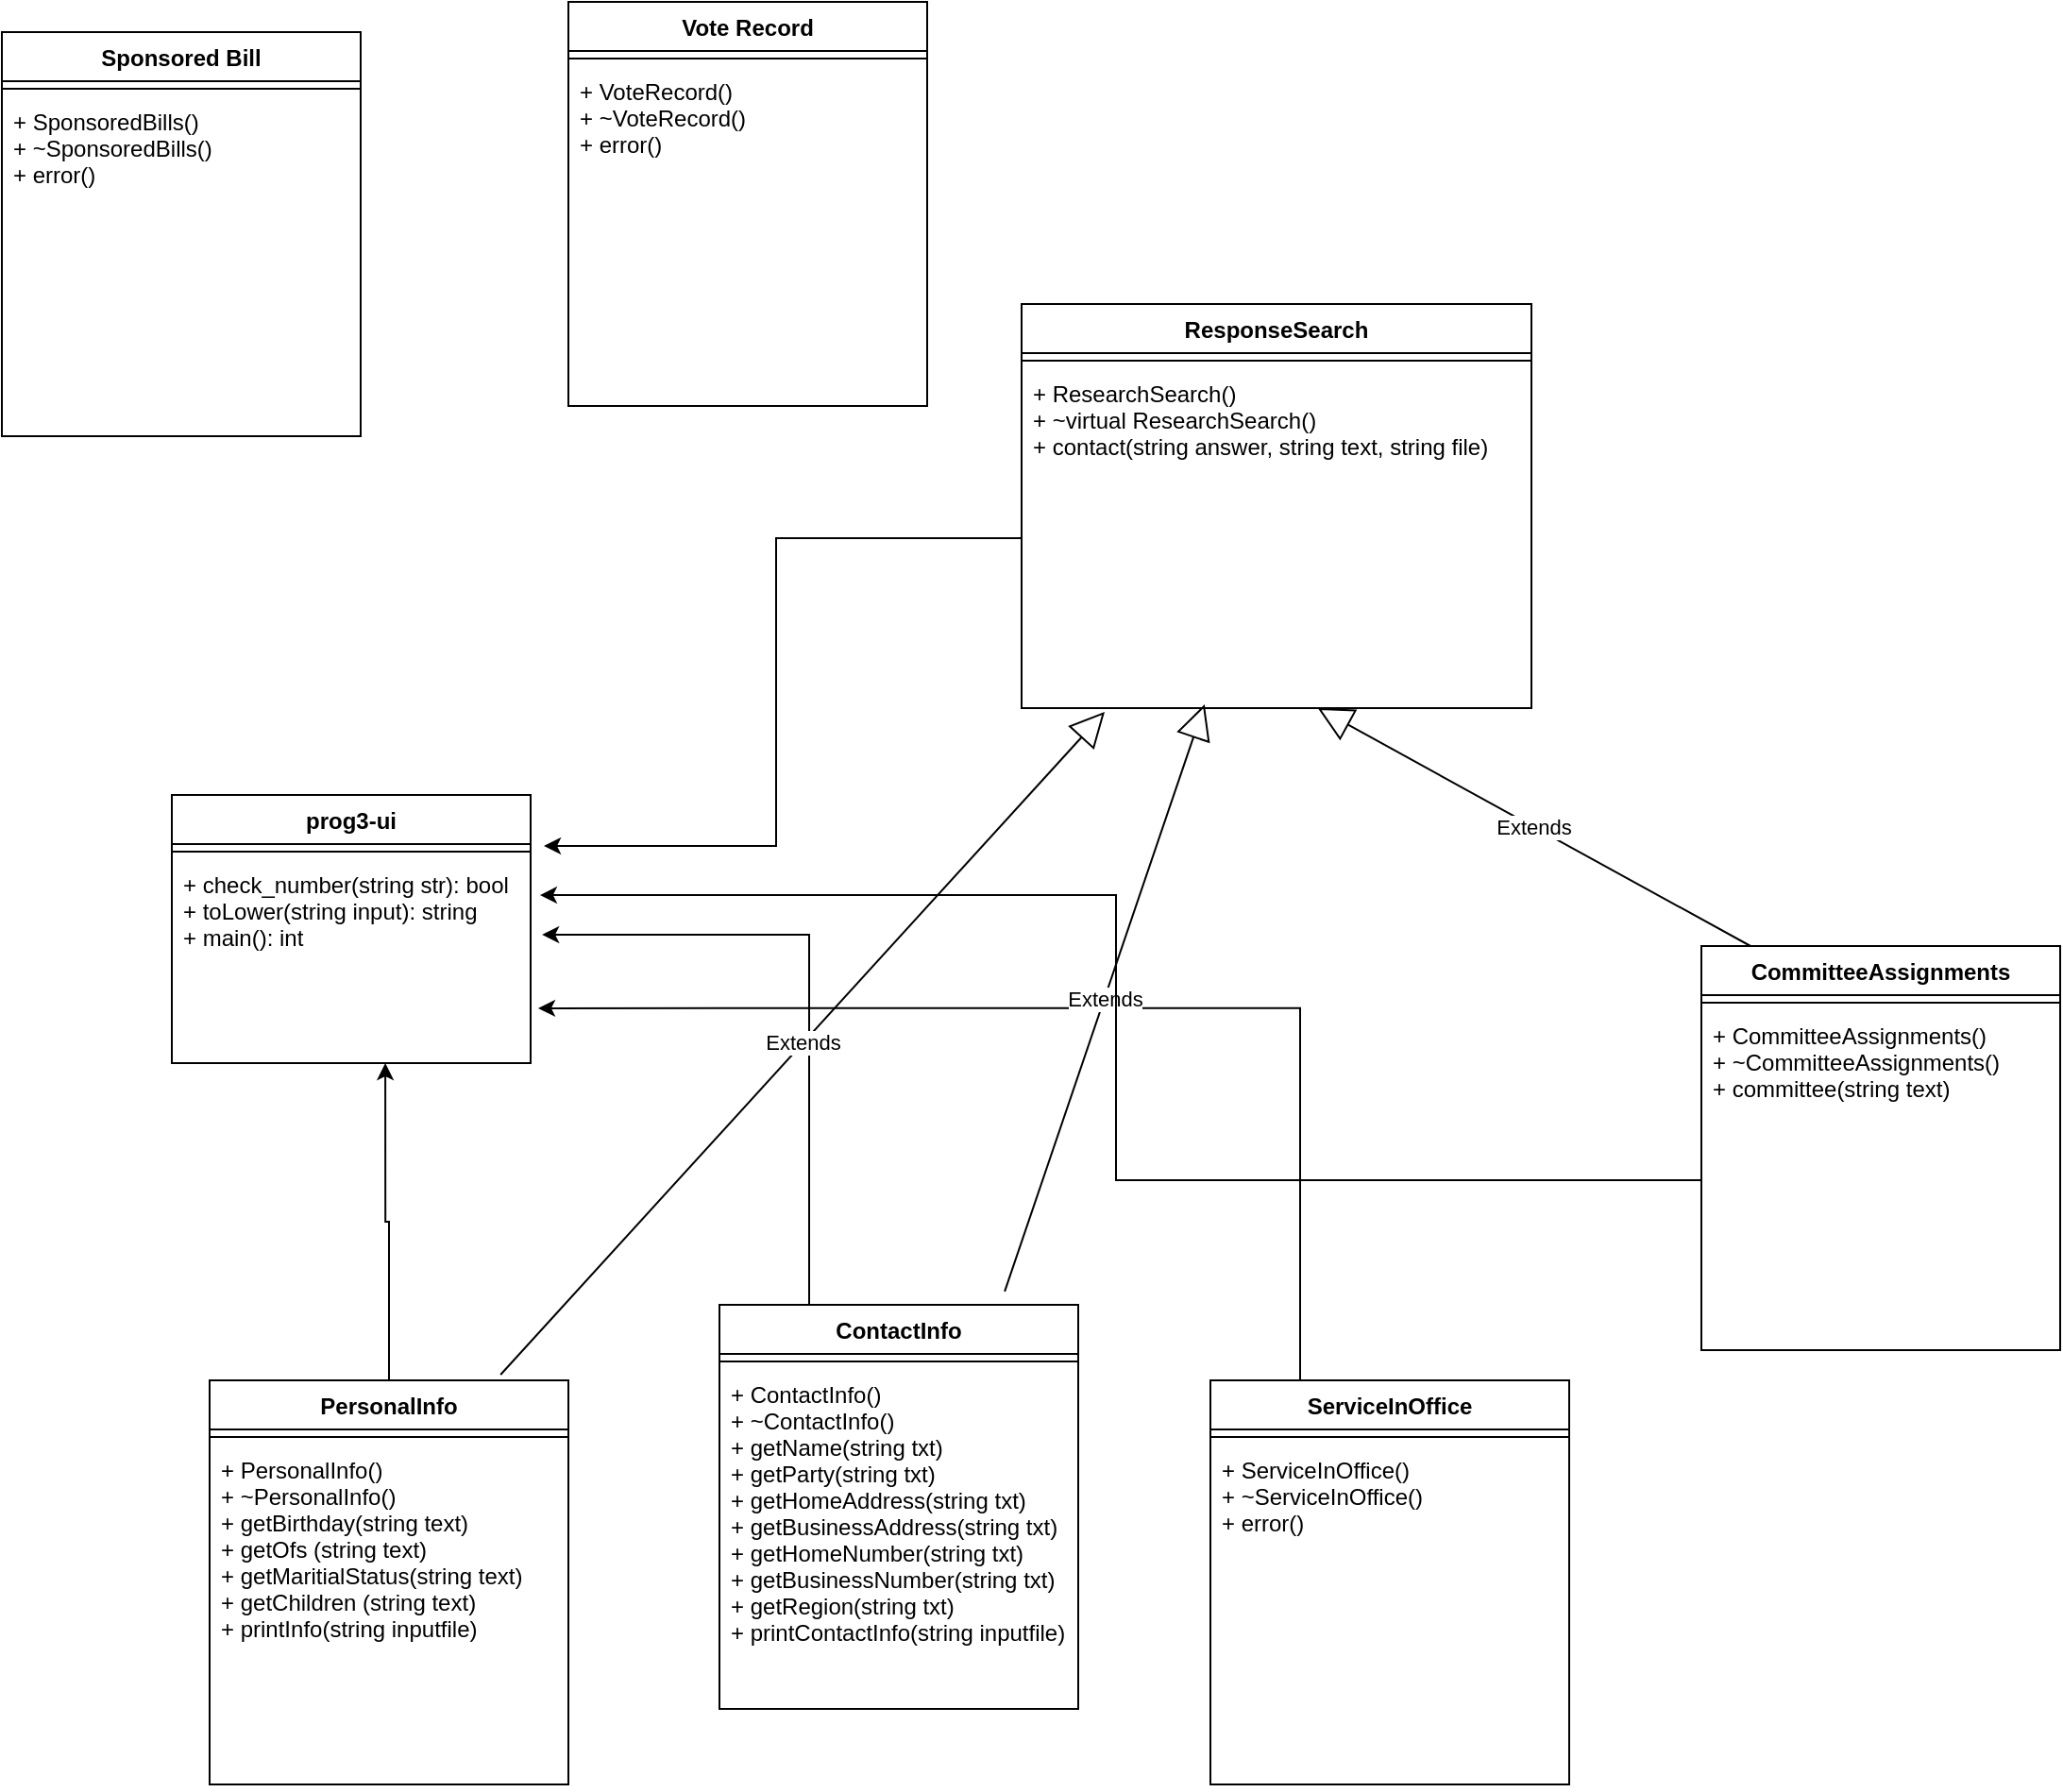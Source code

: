 <mxfile version="16.6.2" type="device"><diagram id="S7s00gTEdUIGGjVKUC4F" name="Page-1"><mxGraphModel dx="1888" dy="2642" grid="1" gridSize="10" guides="1" tooltips="1" connect="1" arrows="1" fold="1" page="1" pageScale="1" pageWidth="850" pageHeight="1100" math="0" shadow="0"><root><mxCell id="0"/><mxCell id="1" parent="0"/><mxCell id="wF4VaVYUHk4kGWDwgYW5-43" style="edgeStyle=orthogonalEdgeStyle;rounded=0;orthogonalLoop=1;jettySize=auto;html=1;entryX=0.595;entryY=1;entryDx=0;entryDy=0;entryPerimeter=0;" edge="1" parent="1" source="wF4VaVYUHk4kGWDwgYW5-6" target="wF4VaVYUHk4kGWDwgYW5-29"><mxGeometry relative="1" as="geometry"/></mxCell><mxCell id="wF4VaVYUHk4kGWDwgYW5-6" value="PersonalInfo" style="swimlane;fontStyle=1;align=center;verticalAlign=top;childLayout=stackLayout;horizontal=1;startSize=26;horizontalStack=0;resizeParent=1;resizeParentMax=0;resizeLast=0;collapsible=1;marginBottom=0;" vertex="1" parent="1"><mxGeometry x="90" y="-600" width="190" height="214" as="geometry"/></mxCell><mxCell id="wF4VaVYUHk4kGWDwgYW5-8" value="" style="line;strokeWidth=1;fillColor=none;align=left;verticalAlign=middle;spacingTop=-1;spacingLeft=3;spacingRight=3;rotatable=0;labelPosition=right;points=[];portConstraint=eastwest;" vertex="1" parent="wF4VaVYUHk4kGWDwgYW5-6"><mxGeometry y="26" width="190" height="8" as="geometry"/></mxCell><mxCell id="wF4VaVYUHk4kGWDwgYW5-9" value="+ PersonalInfo()&#10;+ ~PersonalInfo()&#10;+ getBirthday(string text)&#10;+ getOfs (string text)&#10;+ getMaritialStatus(string text)&#10;+ getChildren (string text)&#10;+ printInfo(string inputfile)&#10;" style="text;strokeColor=none;fillColor=none;align=left;verticalAlign=top;spacingLeft=4;spacingRight=4;overflow=hidden;rotatable=0;points=[[0,0.5],[1,0.5]];portConstraint=eastwest;" vertex="1" parent="wF4VaVYUHk4kGWDwgYW5-6"><mxGeometry y="34" width="190" height="180" as="geometry"/></mxCell><mxCell id="wF4VaVYUHk4kGWDwgYW5-42" style="edgeStyle=orthogonalEdgeStyle;rounded=0;orthogonalLoop=1;jettySize=auto;html=1;exitX=0.25;exitY=0;exitDx=0;exitDy=0;entryX=1.032;entryY=0.37;entryDx=0;entryDy=0;entryPerimeter=0;" edge="1" parent="1" source="wF4VaVYUHk4kGWDwgYW5-12" target="wF4VaVYUHk4kGWDwgYW5-29"><mxGeometry relative="1" as="geometry"/></mxCell><mxCell id="wF4VaVYUHk4kGWDwgYW5-12" value="ContactInfo" style="swimlane;fontStyle=1;align=center;verticalAlign=top;childLayout=stackLayout;horizontal=1;startSize=26;horizontalStack=0;resizeParent=1;resizeParentMax=0;resizeLast=0;collapsible=1;marginBottom=0;" vertex="1" parent="1"><mxGeometry x="360" y="-640" width="190" height="214" as="geometry"/></mxCell><mxCell id="wF4VaVYUHk4kGWDwgYW5-13" value="" style="line;strokeWidth=1;fillColor=none;align=left;verticalAlign=middle;spacingTop=-1;spacingLeft=3;spacingRight=3;rotatable=0;labelPosition=right;points=[];portConstraint=eastwest;" vertex="1" parent="wF4VaVYUHk4kGWDwgYW5-12"><mxGeometry y="26" width="190" height="8" as="geometry"/></mxCell><mxCell id="wF4VaVYUHk4kGWDwgYW5-14" value="+ ContactInfo()&#10;+ ~ContactInfo()&#10;+ getName(string txt)&#10;+ getParty(string txt)&#10;+ getHomeAddress(string txt)&#10;+ getBusinessAddress(string txt)&#10;+ getHomeNumber(string txt)&#10;+ getBusinessNumber(string txt)&#10;+ getRegion(string txt)&#10;+ printContactInfo(string inputfile)" style="text;strokeColor=none;fillColor=none;align=left;verticalAlign=top;spacingLeft=4;spacingRight=4;overflow=hidden;rotatable=0;points=[[0,0.5],[1,0.5]];portConstraint=eastwest;" vertex="1" parent="wF4VaVYUHk4kGWDwgYW5-12"><mxGeometry y="34" width="190" height="180" as="geometry"/></mxCell><mxCell id="wF4VaVYUHk4kGWDwgYW5-40" style="edgeStyle=orthogonalEdgeStyle;rounded=0;orthogonalLoop=1;jettySize=auto;html=1;exitX=0.25;exitY=0;exitDx=0;exitDy=0;entryX=1.021;entryY=0.731;entryDx=0;entryDy=0;entryPerimeter=0;" edge="1" parent="1" source="wF4VaVYUHk4kGWDwgYW5-15" target="wF4VaVYUHk4kGWDwgYW5-29"><mxGeometry relative="1" as="geometry"/></mxCell><mxCell id="wF4VaVYUHk4kGWDwgYW5-15" value="ServiceInOffice" style="swimlane;fontStyle=1;align=center;verticalAlign=top;childLayout=stackLayout;horizontal=1;startSize=26;horizontalStack=0;resizeParent=1;resizeParentMax=0;resizeLast=0;collapsible=1;marginBottom=0;" vertex="1" parent="1"><mxGeometry x="620" y="-600" width="190" height="214" as="geometry"/></mxCell><mxCell id="wF4VaVYUHk4kGWDwgYW5-16" value="" style="line;strokeWidth=1;fillColor=none;align=left;verticalAlign=middle;spacingTop=-1;spacingLeft=3;spacingRight=3;rotatable=0;labelPosition=right;points=[];portConstraint=eastwest;" vertex="1" parent="wF4VaVYUHk4kGWDwgYW5-15"><mxGeometry y="26" width="190" height="8" as="geometry"/></mxCell><mxCell id="wF4VaVYUHk4kGWDwgYW5-17" value="+ ServiceInOffice()&#10;+ ~ServiceInOffice()&#10;+ error()&#10;" style="text;strokeColor=none;fillColor=none;align=left;verticalAlign=top;spacingLeft=4;spacingRight=4;overflow=hidden;rotatable=0;points=[[0,0.5],[1,0.5]];portConstraint=eastwest;" vertex="1" parent="wF4VaVYUHk4kGWDwgYW5-15"><mxGeometry y="34" width="190" height="180" as="geometry"/></mxCell><mxCell id="wF4VaVYUHk4kGWDwgYW5-18" value="Sponsored Bill" style="swimlane;fontStyle=1;align=center;verticalAlign=top;childLayout=stackLayout;horizontal=1;startSize=26;horizontalStack=0;resizeParent=1;resizeParentMax=0;resizeLast=0;collapsible=1;marginBottom=0;" vertex="1" parent="1"><mxGeometry x="-20" y="-1314" width="190" height="214" as="geometry"/></mxCell><mxCell id="wF4VaVYUHk4kGWDwgYW5-19" value="" style="line;strokeWidth=1;fillColor=none;align=left;verticalAlign=middle;spacingTop=-1;spacingLeft=3;spacingRight=3;rotatable=0;labelPosition=right;points=[];portConstraint=eastwest;" vertex="1" parent="wF4VaVYUHk4kGWDwgYW5-18"><mxGeometry y="26" width="190" height="8" as="geometry"/></mxCell><mxCell id="wF4VaVYUHk4kGWDwgYW5-20" value="+ SponsoredBills()&#10;+ ~SponsoredBills()&#10;+ error()&#10;" style="text;strokeColor=none;fillColor=none;align=left;verticalAlign=top;spacingLeft=4;spacingRight=4;overflow=hidden;rotatable=0;points=[[0,0.5],[1,0.5]];portConstraint=eastwest;" vertex="1" parent="wF4VaVYUHk4kGWDwgYW5-18"><mxGeometry y="34" width="190" height="180" as="geometry"/></mxCell><mxCell id="wF4VaVYUHk4kGWDwgYW5-21" value="Vote Record" style="swimlane;fontStyle=1;align=center;verticalAlign=top;childLayout=stackLayout;horizontal=1;startSize=26;horizontalStack=0;resizeParent=1;resizeParentMax=0;resizeLast=0;collapsible=1;marginBottom=0;" vertex="1" parent="1"><mxGeometry x="280" y="-1330" width="190" height="214" as="geometry"/></mxCell><mxCell id="wF4VaVYUHk4kGWDwgYW5-22" value="" style="line;strokeWidth=1;fillColor=none;align=left;verticalAlign=middle;spacingTop=-1;spacingLeft=3;spacingRight=3;rotatable=0;labelPosition=right;points=[];portConstraint=eastwest;" vertex="1" parent="wF4VaVYUHk4kGWDwgYW5-21"><mxGeometry y="26" width="190" height="8" as="geometry"/></mxCell><mxCell id="wF4VaVYUHk4kGWDwgYW5-23" value="+ VoteRecord()&#10;+ ~VoteRecord()&#10;+ error()" style="text;strokeColor=none;fillColor=none;align=left;verticalAlign=top;spacingLeft=4;spacingRight=4;overflow=hidden;rotatable=0;points=[[0,0.5],[1,0.5]];portConstraint=eastwest;" vertex="1" parent="wF4VaVYUHk4kGWDwgYW5-21"><mxGeometry y="34" width="190" height="180" as="geometry"/></mxCell><mxCell id="wF4VaVYUHk4kGWDwgYW5-24" value="ResponseSearch" style="swimlane;fontStyle=1;align=center;verticalAlign=top;childLayout=stackLayout;horizontal=1;startSize=26;horizontalStack=0;resizeParent=1;resizeParentMax=0;resizeLast=0;collapsible=1;marginBottom=0;" vertex="1" parent="1"><mxGeometry x="520" y="-1170" width="270" height="214" as="geometry"/></mxCell><mxCell id="wF4VaVYUHk4kGWDwgYW5-25" value="" style="line;strokeWidth=1;fillColor=none;align=left;verticalAlign=middle;spacingTop=-1;spacingLeft=3;spacingRight=3;rotatable=0;labelPosition=right;points=[];portConstraint=eastwest;" vertex="1" parent="wF4VaVYUHk4kGWDwgYW5-24"><mxGeometry y="26" width="270" height="8" as="geometry"/></mxCell><mxCell id="wF4VaVYUHk4kGWDwgYW5-26" value="+ ResearchSearch()&#10;+ ~virtual ResearchSearch()&#10;+ contact(string answer, string text, string file)" style="text;strokeColor=none;fillColor=none;align=left;verticalAlign=top;spacingLeft=4;spacingRight=4;overflow=hidden;rotatable=0;points=[[0,0.5],[1,0.5]];portConstraint=eastwest;" vertex="1" parent="wF4VaVYUHk4kGWDwgYW5-24"><mxGeometry y="34" width="270" height="180" as="geometry"/></mxCell><mxCell id="wF4VaVYUHk4kGWDwgYW5-27" value="prog3-ui" style="swimlane;fontStyle=1;align=center;verticalAlign=top;childLayout=stackLayout;horizontal=1;startSize=26;horizontalStack=0;resizeParent=1;resizeParentMax=0;resizeLast=0;collapsible=1;marginBottom=0;" vertex="1" parent="1"><mxGeometry x="70" y="-910" width="190" height="142" as="geometry"/></mxCell><mxCell id="wF4VaVYUHk4kGWDwgYW5-28" value="" style="line;strokeWidth=1;fillColor=none;align=left;verticalAlign=middle;spacingTop=-1;spacingLeft=3;spacingRight=3;rotatable=0;labelPosition=right;points=[];portConstraint=eastwest;" vertex="1" parent="wF4VaVYUHk4kGWDwgYW5-27"><mxGeometry y="26" width="190" height="8" as="geometry"/></mxCell><mxCell id="wF4VaVYUHk4kGWDwgYW5-29" value="+ check_number(string str): bool&#10;+ toLower(string input): string&#10;+ main(): int" style="text;strokeColor=none;fillColor=none;align=left;verticalAlign=top;spacingLeft=4;spacingRight=4;overflow=hidden;rotatable=0;points=[[0,0.5],[1,0.5]];portConstraint=eastwest;" vertex="1" parent="wF4VaVYUHk4kGWDwgYW5-27"><mxGeometry y="34" width="190" height="108" as="geometry"/></mxCell><mxCell id="wF4VaVYUHk4kGWDwgYW5-32" value="Extends" style="endArrow=block;endSize=16;endFill=0;html=1;rounded=0;entryX=0.359;entryY=0.989;entryDx=0;entryDy=0;entryPerimeter=0;exitX=0.795;exitY=-0.033;exitDx=0;exitDy=0;exitPerimeter=0;" edge="1" parent="1" source="wF4VaVYUHk4kGWDwgYW5-12" target="wF4VaVYUHk4kGWDwgYW5-26"><mxGeometry width="160" relative="1" as="geometry"><mxPoint x="470" y="-780" as="sourcePoint"/><mxPoint x="630" y="-780" as="targetPoint"/></mxGeometry></mxCell><mxCell id="wF4VaVYUHk4kGWDwgYW5-34" value="Extends" style="endArrow=block;endSize=16;endFill=0;html=1;rounded=0;exitX=0.811;exitY=-0.014;exitDx=0;exitDy=0;exitPerimeter=0;entryX=0.163;entryY=1.011;entryDx=0;entryDy=0;entryPerimeter=0;" edge="1" parent="1" source="wF4VaVYUHk4kGWDwgYW5-6" target="wF4VaVYUHk4kGWDwgYW5-26"><mxGeometry width="160" relative="1" as="geometry"><mxPoint x="470" y="-780" as="sourcePoint"/><mxPoint x="630" y="-780" as="targetPoint"/></mxGeometry></mxCell><mxCell id="wF4VaVYUHk4kGWDwgYW5-35" value="CommitteeAssignments" style="swimlane;fontStyle=1;align=center;verticalAlign=top;childLayout=stackLayout;horizontal=1;startSize=26;horizontalStack=0;resizeParent=1;resizeParentMax=0;resizeLast=0;collapsible=1;marginBottom=0;" vertex="1" parent="1"><mxGeometry x="880" y="-830" width="190" height="214" as="geometry"/></mxCell><mxCell id="wF4VaVYUHk4kGWDwgYW5-36" value="" style="line;strokeWidth=1;fillColor=none;align=left;verticalAlign=middle;spacingTop=-1;spacingLeft=3;spacingRight=3;rotatable=0;labelPosition=right;points=[];portConstraint=eastwest;" vertex="1" parent="wF4VaVYUHk4kGWDwgYW5-35"><mxGeometry y="26" width="190" height="8" as="geometry"/></mxCell><mxCell id="wF4VaVYUHk4kGWDwgYW5-37" value="+ CommitteeAssignments()&#10;+ ~CommitteeAssignments()&#10;+ committee(string text)" style="text;strokeColor=none;fillColor=none;align=left;verticalAlign=top;spacingLeft=4;spacingRight=4;overflow=hidden;rotatable=0;points=[[0,0.5],[1,0.5]];portConstraint=eastwest;" vertex="1" parent="wF4VaVYUHk4kGWDwgYW5-35"><mxGeometry y="34" width="190" height="180" as="geometry"/></mxCell><mxCell id="wF4VaVYUHk4kGWDwgYW5-38" value="Extends" style="endArrow=block;endSize=16;endFill=0;html=1;rounded=0;entryX=0.581;entryY=1;entryDx=0;entryDy=0;entryPerimeter=0;exitX=0.137;exitY=0;exitDx=0;exitDy=0;exitPerimeter=0;" edge="1" parent="1" source="wF4VaVYUHk4kGWDwgYW5-35" target="wF4VaVYUHk4kGWDwgYW5-26"><mxGeometry width="160" relative="1" as="geometry"><mxPoint x="470" y="-790" as="sourcePoint"/><mxPoint x="630" y="-790" as="targetPoint"/></mxGeometry></mxCell><mxCell id="wF4VaVYUHk4kGWDwgYW5-39" style="edgeStyle=orthogonalEdgeStyle;rounded=0;orthogonalLoop=1;jettySize=auto;html=1;exitX=0;exitY=0.5;exitDx=0;exitDy=0;entryX=1.037;entryY=-0.065;entryDx=0;entryDy=0;entryPerimeter=0;" edge="1" parent="1" source="wF4VaVYUHk4kGWDwgYW5-26" target="wF4VaVYUHk4kGWDwgYW5-29"><mxGeometry relative="1" as="geometry"/></mxCell><mxCell id="wF4VaVYUHk4kGWDwgYW5-44" style="edgeStyle=orthogonalEdgeStyle;rounded=0;orthogonalLoop=1;jettySize=auto;html=1;exitX=0;exitY=0.5;exitDx=0;exitDy=0;entryX=1.026;entryY=0.176;entryDx=0;entryDy=0;entryPerimeter=0;" edge="1" parent="1" source="wF4VaVYUHk4kGWDwgYW5-37" target="wF4VaVYUHk4kGWDwgYW5-29"><mxGeometry relative="1" as="geometry"/></mxCell></root></mxGraphModel></diagram></mxfile>